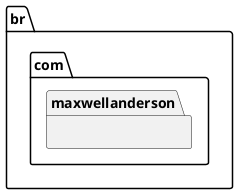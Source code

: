 @startuml

package br {
    package com {
        package maxwellanderson {

        }
    } 
}

@enduml
